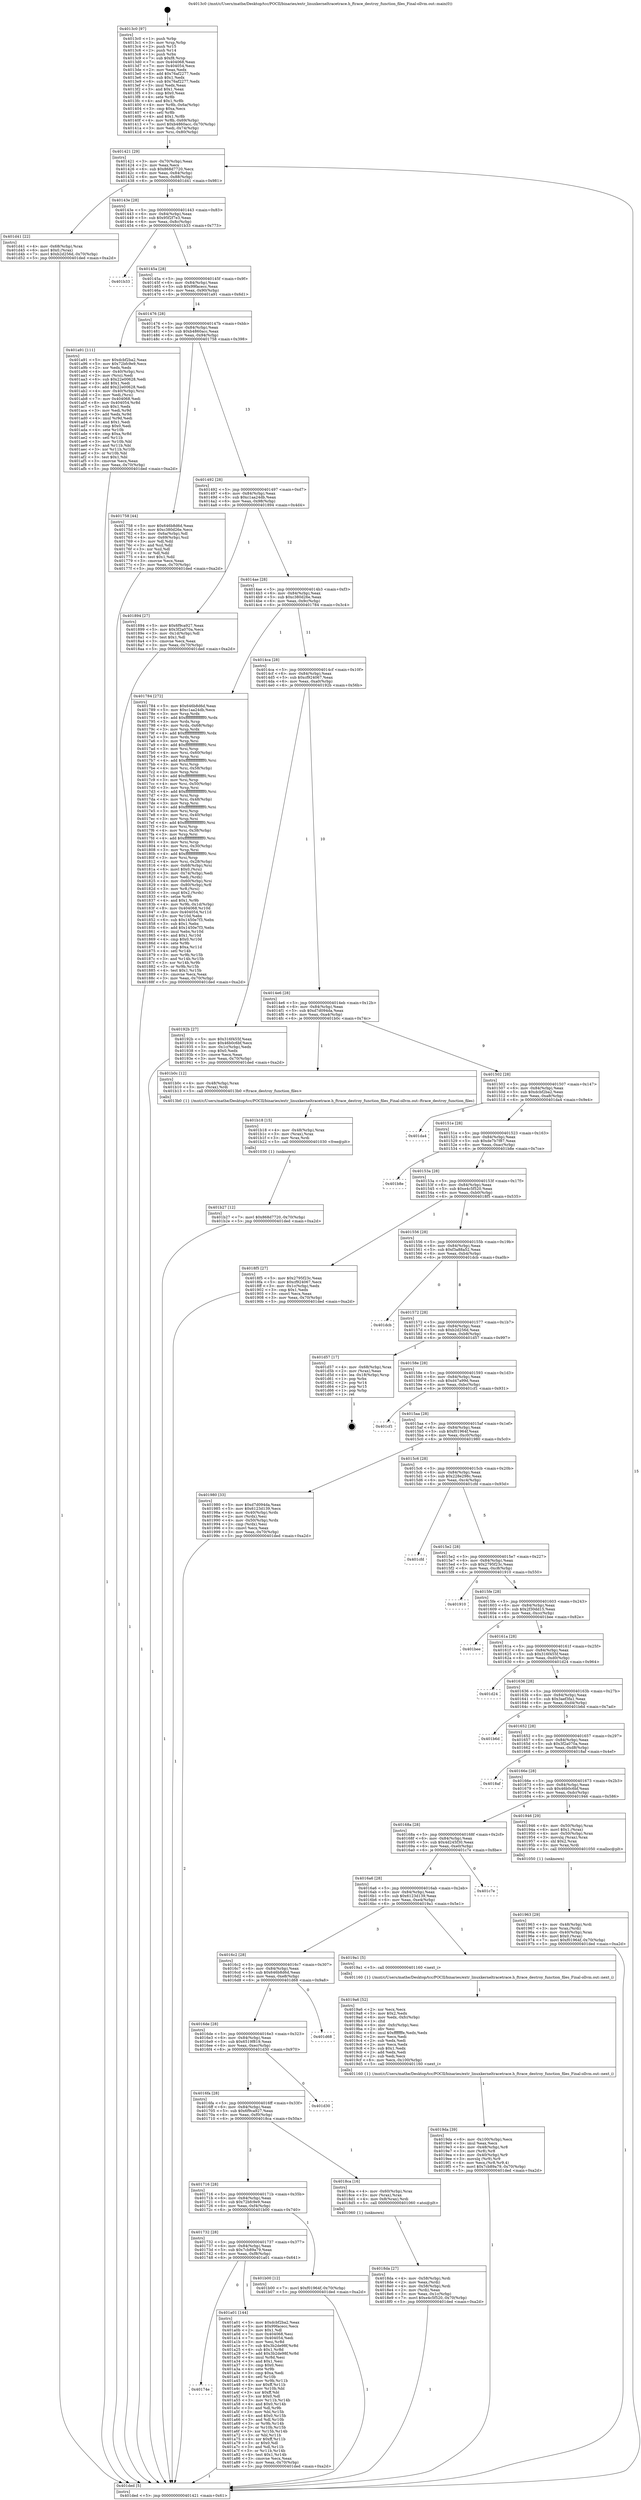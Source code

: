 digraph "0x4013c0" {
  label = "0x4013c0 (/mnt/c/Users/mathe/Desktop/tcc/POCII/binaries/extr_linuxkerneltracetrace.h_ftrace_destroy_function_files_Final-ollvm.out::main(0))"
  labelloc = "t"
  node[shape=record]

  Entry [label="",width=0.3,height=0.3,shape=circle,fillcolor=black,style=filled]
  "0x401421" [label="{
     0x401421 [29]\l
     | [instrs]\l
     &nbsp;&nbsp;0x401421 \<+3\>: mov -0x70(%rbp),%eax\l
     &nbsp;&nbsp;0x401424 \<+2\>: mov %eax,%ecx\l
     &nbsp;&nbsp;0x401426 \<+6\>: sub $0x868d7720,%ecx\l
     &nbsp;&nbsp;0x40142c \<+6\>: mov %eax,-0x84(%rbp)\l
     &nbsp;&nbsp;0x401432 \<+6\>: mov %ecx,-0x88(%rbp)\l
     &nbsp;&nbsp;0x401438 \<+6\>: je 0000000000401d41 \<main+0x981\>\l
  }"]
  "0x401d41" [label="{
     0x401d41 [22]\l
     | [instrs]\l
     &nbsp;&nbsp;0x401d41 \<+4\>: mov -0x68(%rbp),%rax\l
     &nbsp;&nbsp;0x401d45 \<+6\>: movl $0x0,(%rax)\l
     &nbsp;&nbsp;0x401d4b \<+7\>: movl $0xb2d256d,-0x70(%rbp)\l
     &nbsp;&nbsp;0x401d52 \<+5\>: jmp 0000000000401ded \<main+0xa2d\>\l
  }"]
  "0x40143e" [label="{
     0x40143e [28]\l
     | [instrs]\l
     &nbsp;&nbsp;0x40143e \<+5\>: jmp 0000000000401443 \<main+0x83\>\l
     &nbsp;&nbsp;0x401443 \<+6\>: mov -0x84(%rbp),%eax\l
     &nbsp;&nbsp;0x401449 \<+5\>: sub $0x95f2f7e3,%eax\l
     &nbsp;&nbsp;0x40144e \<+6\>: mov %eax,-0x8c(%rbp)\l
     &nbsp;&nbsp;0x401454 \<+6\>: je 0000000000401b33 \<main+0x773\>\l
  }"]
  Exit [label="",width=0.3,height=0.3,shape=circle,fillcolor=black,style=filled,peripheries=2]
  "0x401b33" [label="{
     0x401b33\l
  }", style=dashed]
  "0x40145a" [label="{
     0x40145a [28]\l
     | [instrs]\l
     &nbsp;&nbsp;0x40145a \<+5\>: jmp 000000000040145f \<main+0x9f\>\l
     &nbsp;&nbsp;0x40145f \<+6\>: mov -0x84(%rbp),%eax\l
     &nbsp;&nbsp;0x401465 \<+5\>: sub $0x99facecc,%eax\l
     &nbsp;&nbsp;0x40146a \<+6\>: mov %eax,-0x90(%rbp)\l
     &nbsp;&nbsp;0x401470 \<+6\>: je 0000000000401a91 \<main+0x6d1\>\l
  }"]
  "0x401b27" [label="{
     0x401b27 [12]\l
     | [instrs]\l
     &nbsp;&nbsp;0x401b27 \<+7\>: movl $0x868d7720,-0x70(%rbp)\l
     &nbsp;&nbsp;0x401b2e \<+5\>: jmp 0000000000401ded \<main+0xa2d\>\l
  }"]
  "0x401a91" [label="{
     0x401a91 [111]\l
     | [instrs]\l
     &nbsp;&nbsp;0x401a91 \<+5\>: mov $0xdcbf2ba2,%eax\l
     &nbsp;&nbsp;0x401a96 \<+5\>: mov $0x72bfc9e9,%ecx\l
     &nbsp;&nbsp;0x401a9b \<+2\>: xor %edx,%edx\l
     &nbsp;&nbsp;0x401a9d \<+4\>: mov -0x40(%rbp),%rsi\l
     &nbsp;&nbsp;0x401aa1 \<+2\>: mov (%rsi),%edi\l
     &nbsp;&nbsp;0x401aa3 \<+6\>: sub $0x22e00628,%edi\l
     &nbsp;&nbsp;0x401aa9 \<+3\>: add $0x1,%edi\l
     &nbsp;&nbsp;0x401aac \<+6\>: add $0x22e00628,%edi\l
     &nbsp;&nbsp;0x401ab2 \<+4\>: mov -0x40(%rbp),%rsi\l
     &nbsp;&nbsp;0x401ab6 \<+2\>: mov %edi,(%rsi)\l
     &nbsp;&nbsp;0x401ab8 \<+7\>: mov 0x404068,%edi\l
     &nbsp;&nbsp;0x401abf \<+8\>: mov 0x404054,%r8d\l
     &nbsp;&nbsp;0x401ac7 \<+3\>: sub $0x1,%edx\l
     &nbsp;&nbsp;0x401aca \<+3\>: mov %edi,%r9d\l
     &nbsp;&nbsp;0x401acd \<+3\>: add %edx,%r9d\l
     &nbsp;&nbsp;0x401ad0 \<+4\>: imul %r9d,%edi\l
     &nbsp;&nbsp;0x401ad4 \<+3\>: and $0x1,%edi\l
     &nbsp;&nbsp;0x401ad7 \<+3\>: cmp $0x0,%edi\l
     &nbsp;&nbsp;0x401ada \<+4\>: sete %r10b\l
     &nbsp;&nbsp;0x401ade \<+4\>: cmp $0xa,%r8d\l
     &nbsp;&nbsp;0x401ae2 \<+4\>: setl %r11b\l
     &nbsp;&nbsp;0x401ae6 \<+3\>: mov %r10b,%bl\l
     &nbsp;&nbsp;0x401ae9 \<+3\>: and %r11b,%bl\l
     &nbsp;&nbsp;0x401aec \<+3\>: xor %r11b,%r10b\l
     &nbsp;&nbsp;0x401aef \<+3\>: or %r10b,%bl\l
     &nbsp;&nbsp;0x401af2 \<+3\>: test $0x1,%bl\l
     &nbsp;&nbsp;0x401af5 \<+3\>: cmovne %ecx,%eax\l
     &nbsp;&nbsp;0x401af8 \<+3\>: mov %eax,-0x70(%rbp)\l
     &nbsp;&nbsp;0x401afb \<+5\>: jmp 0000000000401ded \<main+0xa2d\>\l
  }"]
  "0x401476" [label="{
     0x401476 [28]\l
     | [instrs]\l
     &nbsp;&nbsp;0x401476 \<+5\>: jmp 000000000040147b \<main+0xbb\>\l
     &nbsp;&nbsp;0x40147b \<+6\>: mov -0x84(%rbp),%eax\l
     &nbsp;&nbsp;0x401481 \<+5\>: sub $0xb4860acc,%eax\l
     &nbsp;&nbsp;0x401486 \<+6\>: mov %eax,-0x94(%rbp)\l
     &nbsp;&nbsp;0x40148c \<+6\>: je 0000000000401758 \<main+0x398\>\l
  }"]
  "0x401b18" [label="{
     0x401b18 [15]\l
     | [instrs]\l
     &nbsp;&nbsp;0x401b18 \<+4\>: mov -0x48(%rbp),%rax\l
     &nbsp;&nbsp;0x401b1c \<+3\>: mov (%rax),%rax\l
     &nbsp;&nbsp;0x401b1f \<+3\>: mov %rax,%rdi\l
     &nbsp;&nbsp;0x401b22 \<+5\>: call 0000000000401030 \<free@plt\>\l
     | [calls]\l
     &nbsp;&nbsp;0x401030 \{1\} (unknown)\l
  }"]
  "0x401758" [label="{
     0x401758 [44]\l
     | [instrs]\l
     &nbsp;&nbsp;0x401758 \<+5\>: mov $0x646b8d6d,%eax\l
     &nbsp;&nbsp;0x40175d \<+5\>: mov $0xc380d26e,%ecx\l
     &nbsp;&nbsp;0x401762 \<+3\>: mov -0x6a(%rbp),%dl\l
     &nbsp;&nbsp;0x401765 \<+4\>: mov -0x69(%rbp),%sil\l
     &nbsp;&nbsp;0x401769 \<+3\>: mov %dl,%dil\l
     &nbsp;&nbsp;0x40176c \<+3\>: and %sil,%dil\l
     &nbsp;&nbsp;0x40176f \<+3\>: xor %sil,%dl\l
     &nbsp;&nbsp;0x401772 \<+3\>: or %dl,%dil\l
     &nbsp;&nbsp;0x401775 \<+4\>: test $0x1,%dil\l
     &nbsp;&nbsp;0x401779 \<+3\>: cmovne %ecx,%eax\l
     &nbsp;&nbsp;0x40177c \<+3\>: mov %eax,-0x70(%rbp)\l
     &nbsp;&nbsp;0x40177f \<+5\>: jmp 0000000000401ded \<main+0xa2d\>\l
  }"]
  "0x401492" [label="{
     0x401492 [28]\l
     | [instrs]\l
     &nbsp;&nbsp;0x401492 \<+5\>: jmp 0000000000401497 \<main+0xd7\>\l
     &nbsp;&nbsp;0x401497 \<+6\>: mov -0x84(%rbp),%eax\l
     &nbsp;&nbsp;0x40149d \<+5\>: sub $0xc1aa24db,%eax\l
     &nbsp;&nbsp;0x4014a2 \<+6\>: mov %eax,-0x98(%rbp)\l
     &nbsp;&nbsp;0x4014a8 \<+6\>: je 0000000000401894 \<main+0x4d4\>\l
  }"]
  "0x401ded" [label="{
     0x401ded [5]\l
     | [instrs]\l
     &nbsp;&nbsp;0x401ded \<+5\>: jmp 0000000000401421 \<main+0x61\>\l
  }"]
  "0x4013c0" [label="{
     0x4013c0 [97]\l
     | [instrs]\l
     &nbsp;&nbsp;0x4013c0 \<+1\>: push %rbp\l
     &nbsp;&nbsp;0x4013c1 \<+3\>: mov %rsp,%rbp\l
     &nbsp;&nbsp;0x4013c4 \<+2\>: push %r15\l
     &nbsp;&nbsp;0x4013c6 \<+2\>: push %r14\l
     &nbsp;&nbsp;0x4013c8 \<+1\>: push %rbx\l
     &nbsp;&nbsp;0x4013c9 \<+7\>: sub $0xf8,%rsp\l
     &nbsp;&nbsp;0x4013d0 \<+7\>: mov 0x404068,%eax\l
     &nbsp;&nbsp;0x4013d7 \<+7\>: mov 0x404054,%ecx\l
     &nbsp;&nbsp;0x4013de \<+2\>: mov %eax,%edx\l
     &nbsp;&nbsp;0x4013e0 \<+6\>: add $0x76af2277,%edx\l
     &nbsp;&nbsp;0x4013e6 \<+3\>: sub $0x1,%edx\l
     &nbsp;&nbsp;0x4013e9 \<+6\>: sub $0x76af2277,%edx\l
     &nbsp;&nbsp;0x4013ef \<+3\>: imul %edx,%eax\l
     &nbsp;&nbsp;0x4013f2 \<+3\>: and $0x1,%eax\l
     &nbsp;&nbsp;0x4013f5 \<+3\>: cmp $0x0,%eax\l
     &nbsp;&nbsp;0x4013f8 \<+4\>: sete %r8b\l
     &nbsp;&nbsp;0x4013fc \<+4\>: and $0x1,%r8b\l
     &nbsp;&nbsp;0x401400 \<+4\>: mov %r8b,-0x6a(%rbp)\l
     &nbsp;&nbsp;0x401404 \<+3\>: cmp $0xa,%ecx\l
     &nbsp;&nbsp;0x401407 \<+4\>: setl %r8b\l
     &nbsp;&nbsp;0x40140b \<+4\>: and $0x1,%r8b\l
     &nbsp;&nbsp;0x40140f \<+4\>: mov %r8b,-0x69(%rbp)\l
     &nbsp;&nbsp;0x401413 \<+7\>: movl $0xb4860acc,-0x70(%rbp)\l
     &nbsp;&nbsp;0x40141a \<+3\>: mov %edi,-0x74(%rbp)\l
     &nbsp;&nbsp;0x40141d \<+4\>: mov %rsi,-0x80(%rbp)\l
  }"]
  "0x40174e" [label="{
     0x40174e\l
  }", style=dashed]
  "0x401894" [label="{
     0x401894 [27]\l
     | [instrs]\l
     &nbsp;&nbsp;0x401894 \<+5\>: mov $0x6f9ca927,%eax\l
     &nbsp;&nbsp;0x401899 \<+5\>: mov $0x3f2a070a,%ecx\l
     &nbsp;&nbsp;0x40189e \<+3\>: mov -0x1d(%rbp),%dl\l
     &nbsp;&nbsp;0x4018a1 \<+3\>: test $0x1,%dl\l
     &nbsp;&nbsp;0x4018a4 \<+3\>: cmovne %ecx,%eax\l
     &nbsp;&nbsp;0x4018a7 \<+3\>: mov %eax,-0x70(%rbp)\l
     &nbsp;&nbsp;0x4018aa \<+5\>: jmp 0000000000401ded \<main+0xa2d\>\l
  }"]
  "0x4014ae" [label="{
     0x4014ae [28]\l
     | [instrs]\l
     &nbsp;&nbsp;0x4014ae \<+5\>: jmp 00000000004014b3 \<main+0xf3\>\l
     &nbsp;&nbsp;0x4014b3 \<+6\>: mov -0x84(%rbp),%eax\l
     &nbsp;&nbsp;0x4014b9 \<+5\>: sub $0xc380d26e,%eax\l
     &nbsp;&nbsp;0x4014be \<+6\>: mov %eax,-0x9c(%rbp)\l
     &nbsp;&nbsp;0x4014c4 \<+6\>: je 0000000000401784 \<main+0x3c4\>\l
  }"]
  "0x401a01" [label="{
     0x401a01 [144]\l
     | [instrs]\l
     &nbsp;&nbsp;0x401a01 \<+5\>: mov $0xdcbf2ba2,%eax\l
     &nbsp;&nbsp;0x401a06 \<+5\>: mov $0x99facecc,%ecx\l
     &nbsp;&nbsp;0x401a0b \<+2\>: mov $0x1,%dl\l
     &nbsp;&nbsp;0x401a0d \<+7\>: mov 0x404068,%esi\l
     &nbsp;&nbsp;0x401a14 \<+7\>: mov 0x404054,%edi\l
     &nbsp;&nbsp;0x401a1b \<+3\>: mov %esi,%r8d\l
     &nbsp;&nbsp;0x401a1e \<+7\>: sub $0x3b2de98f,%r8d\l
     &nbsp;&nbsp;0x401a25 \<+4\>: sub $0x1,%r8d\l
     &nbsp;&nbsp;0x401a29 \<+7\>: add $0x3b2de98f,%r8d\l
     &nbsp;&nbsp;0x401a30 \<+4\>: imul %r8d,%esi\l
     &nbsp;&nbsp;0x401a34 \<+3\>: and $0x1,%esi\l
     &nbsp;&nbsp;0x401a37 \<+3\>: cmp $0x0,%esi\l
     &nbsp;&nbsp;0x401a3a \<+4\>: sete %r9b\l
     &nbsp;&nbsp;0x401a3e \<+3\>: cmp $0xa,%edi\l
     &nbsp;&nbsp;0x401a41 \<+4\>: setl %r10b\l
     &nbsp;&nbsp;0x401a45 \<+3\>: mov %r9b,%r11b\l
     &nbsp;&nbsp;0x401a48 \<+4\>: xor $0xff,%r11b\l
     &nbsp;&nbsp;0x401a4c \<+3\>: mov %r10b,%bl\l
     &nbsp;&nbsp;0x401a4f \<+3\>: xor $0xff,%bl\l
     &nbsp;&nbsp;0x401a52 \<+3\>: xor $0x0,%dl\l
     &nbsp;&nbsp;0x401a55 \<+3\>: mov %r11b,%r14b\l
     &nbsp;&nbsp;0x401a58 \<+4\>: and $0x0,%r14b\l
     &nbsp;&nbsp;0x401a5c \<+3\>: and %dl,%r9b\l
     &nbsp;&nbsp;0x401a5f \<+3\>: mov %bl,%r15b\l
     &nbsp;&nbsp;0x401a62 \<+4\>: and $0x0,%r15b\l
     &nbsp;&nbsp;0x401a66 \<+3\>: and %dl,%r10b\l
     &nbsp;&nbsp;0x401a69 \<+3\>: or %r9b,%r14b\l
     &nbsp;&nbsp;0x401a6c \<+3\>: or %r10b,%r15b\l
     &nbsp;&nbsp;0x401a6f \<+3\>: xor %r15b,%r14b\l
     &nbsp;&nbsp;0x401a72 \<+3\>: or %bl,%r11b\l
     &nbsp;&nbsp;0x401a75 \<+4\>: xor $0xff,%r11b\l
     &nbsp;&nbsp;0x401a79 \<+3\>: or $0x0,%dl\l
     &nbsp;&nbsp;0x401a7c \<+3\>: and %dl,%r11b\l
     &nbsp;&nbsp;0x401a7f \<+3\>: or %r11b,%r14b\l
     &nbsp;&nbsp;0x401a82 \<+4\>: test $0x1,%r14b\l
     &nbsp;&nbsp;0x401a86 \<+3\>: cmovne %ecx,%eax\l
     &nbsp;&nbsp;0x401a89 \<+3\>: mov %eax,-0x70(%rbp)\l
     &nbsp;&nbsp;0x401a8c \<+5\>: jmp 0000000000401ded \<main+0xa2d\>\l
  }"]
  "0x401784" [label="{
     0x401784 [272]\l
     | [instrs]\l
     &nbsp;&nbsp;0x401784 \<+5\>: mov $0x646b8d6d,%eax\l
     &nbsp;&nbsp;0x401789 \<+5\>: mov $0xc1aa24db,%ecx\l
     &nbsp;&nbsp;0x40178e \<+3\>: mov %rsp,%rdx\l
     &nbsp;&nbsp;0x401791 \<+4\>: add $0xfffffffffffffff0,%rdx\l
     &nbsp;&nbsp;0x401795 \<+3\>: mov %rdx,%rsp\l
     &nbsp;&nbsp;0x401798 \<+4\>: mov %rdx,-0x68(%rbp)\l
     &nbsp;&nbsp;0x40179c \<+3\>: mov %rsp,%rdx\l
     &nbsp;&nbsp;0x40179f \<+4\>: add $0xfffffffffffffff0,%rdx\l
     &nbsp;&nbsp;0x4017a3 \<+3\>: mov %rdx,%rsp\l
     &nbsp;&nbsp;0x4017a6 \<+3\>: mov %rsp,%rsi\l
     &nbsp;&nbsp;0x4017a9 \<+4\>: add $0xfffffffffffffff0,%rsi\l
     &nbsp;&nbsp;0x4017ad \<+3\>: mov %rsi,%rsp\l
     &nbsp;&nbsp;0x4017b0 \<+4\>: mov %rsi,-0x60(%rbp)\l
     &nbsp;&nbsp;0x4017b4 \<+3\>: mov %rsp,%rsi\l
     &nbsp;&nbsp;0x4017b7 \<+4\>: add $0xfffffffffffffff0,%rsi\l
     &nbsp;&nbsp;0x4017bb \<+3\>: mov %rsi,%rsp\l
     &nbsp;&nbsp;0x4017be \<+4\>: mov %rsi,-0x58(%rbp)\l
     &nbsp;&nbsp;0x4017c2 \<+3\>: mov %rsp,%rsi\l
     &nbsp;&nbsp;0x4017c5 \<+4\>: add $0xfffffffffffffff0,%rsi\l
     &nbsp;&nbsp;0x4017c9 \<+3\>: mov %rsi,%rsp\l
     &nbsp;&nbsp;0x4017cc \<+4\>: mov %rsi,-0x50(%rbp)\l
     &nbsp;&nbsp;0x4017d0 \<+3\>: mov %rsp,%rsi\l
     &nbsp;&nbsp;0x4017d3 \<+4\>: add $0xfffffffffffffff0,%rsi\l
     &nbsp;&nbsp;0x4017d7 \<+3\>: mov %rsi,%rsp\l
     &nbsp;&nbsp;0x4017da \<+4\>: mov %rsi,-0x48(%rbp)\l
     &nbsp;&nbsp;0x4017de \<+3\>: mov %rsp,%rsi\l
     &nbsp;&nbsp;0x4017e1 \<+4\>: add $0xfffffffffffffff0,%rsi\l
     &nbsp;&nbsp;0x4017e5 \<+3\>: mov %rsi,%rsp\l
     &nbsp;&nbsp;0x4017e8 \<+4\>: mov %rsi,-0x40(%rbp)\l
     &nbsp;&nbsp;0x4017ec \<+3\>: mov %rsp,%rsi\l
     &nbsp;&nbsp;0x4017ef \<+4\>: add $0xfffffffffffffff0,%rsi\l
     &nbsp;&nbsp;0x4017f3 \<+3\>: mov %rsi,%rsp\l
     &nbsp;&nbsp;0x4017f6 \<+4\>: mov %rsi,-0x38(%rbp)\l
     &nbsp;&nbsp;0x4017fa \<+3\>: mov %rsp,%rsi\l
     &nbsp;&nbsp;0x4017fd \<+4\>: add $0xfffffffffffffff0,%rsi\l
     &nbsp;&nbsp;0x401801 \<+3\>: mov %rsi,%rsp\l
     &nbsp;&nbsp;0x401804 \<+4\>: mov %rsi,-0x30(%rbp)\l
     &nbsp;&nbsp;0x401808 \<+3\>: mov %rsp,%rsi\l
     &nbsp;&nbsp;0x40180b \<+4\>: add $0xfffffffffffffff0,%rsi\l
     &nbsp;&nbsp;0x40180f \<+3\>: mov %rsi,%rsp\l
     &nbsp;&nbsp;0x401812 \<+4\>: mov %rsi,-0x28(%rbp)\l
     &nbsp;&nbsp;0x401816 \<+4\>: mov -0x68(%rbp),%rsi\l
     &nbsp;&nbsp;0x40181a \<+6\>: movl $0x0,(%rsi)\l
     &nbsp;&nbsp;0x401820 \<+3\>: mov -0x74(%rbp),%edi\l
     &nbsp;&nbsp;0x401823 \<+2\>: mov %edi,(%rdx)\l
     &nbsp;&nbsp;0x401825 \<+4\>: mov -0x60(%rbp),%rsi\l
     &nbsp;&nbsp;0x401829 \<+4\>: mov -0x80(%rbp),%r8\l
     &nbsp;&nbsp;0x40182d \<+3\>: mov %r8,(%rsi)\l
     &nbsp;&nbsp;0x401830 \<+3\>: cmpl $0x2,(%rdx)\l
     &nbsp;&nbsp;0x401833 \<+4\>: setne %r9b\l
     &nbsp;&nbsp;0x401837 \<+4\>: and $0x1,%r9b\l
     &nbsp;&nbsp;0x40183b \<+4\>: mov %r9b,-0x1d(%rbp)\l
     &nbsp;&nbsp;0x40183f \<+8\>: mov 0x404068,%r10d\l
     &nbsp;&nbsp;0x401847 \<+8\>: mov 0x404054,%r11d\l
     &nbsp;&nbsp;0x40184f \<+3\>: mov %r10d,%ebx\l
     &nbsp;&nbsp;0x401852 \<+6\>: sub $0x1450e7f3,%ebx\l
     &nbsp;&nbsp;0x401858 \<+3\>: sub $0x1,%ebx\l
     &nbsp;&nbsp;0x40185b \<+6\>: add $0x1450e7f3,%ebx\l
     &nbsp;&nbsp;0x401861 \<+4\>: imul %ebx,%r10d\l
     &nbsp;&nbsp;0x401865 \<+4\>: and $0x1,%r10d\l
     &nbsp;&nbsp;0x401869 \<+4\>: cmp $0x0,%r10d\l
     &nbsp;&nbsp;0x40186d \<+4\>: sete %r9b\l
     &nbsp;&nbsp;0x401871 \<+4\>: cmp $0xa,%r11d\l
     &nbsp;&nbsp;0x401875 \<+4\>: setl %r14b\l
     &nbsp;&nbsp;0x401879 \<+3\>: mov %r9b,%r15b\l
     &nbsp;&nbsp;0x40187c \<+3\>: and %r14b,%r15b\l
     &nbsp;&nbsp;0x40187f \<+3\>: xor %r14b,%r9b\l
     &nbsp;&nbsp;0x401882 \<+3\>: or %r9b,%r15b\l
     &nbsp;&nbsp;0x401885 \<+4\>: test $0x1,%r15b\l
     &nbsp;&nbsp;0x401889 \<+3\>: cmovne %ecx,%eax\l
     &nbsp;&nbsp;0x40188c \<+3\>: mov %eax,-0x70(%rbp)\l
     &nbsp;&nbsp;0x40188f \<+5\>: jmp 0000000000401ded \<main+0xa2d\>\l
  }"]
  "0x4014ca" [label="{
     0x4014ca [28]\l
     | [instrs]\l
     &nbsp;&nbsp;0x4014ca \<+5\>: jmp 00000000004014cf \<main+0x10f\>\l
     &nbsp;&nbsp;0x4014cf \<+6\>: mov -0x84(%rbp),%eax\l
     &nbsp;&nbsp;0x4014d5 \<+5\>: sub $0xcf924067,%eax\l
     &nbsp;&nbsp;0x4014da \<+6\>: mov %eax,-0xa0(%rbp)\l
     &nbsp;&nbsp;0x4014e0 \<+6\>: je 000000000040192b \<main+0x56b\>\l
  }"]
  "0x401732" [label="{
     0x401732 [28]\l
     | [instrs]\l
     &nbsp;&nbsp;0x401732 \<+5\>: jmp 0000000000401737 \<main+0x377\>\l
     &nbsp;&nbsp;0x401737 \<+6\>: mov -0x84(%rbp),%eax\l
     &nbsp;&nbsp;0x40173d \<+5\>: sub $0x7cb89a79,%eax\l
     &nbsp;&nbsp;0x401742 \<+6\>: mov %eax,-0xf8(%rbp)\l
     &nbsp;&nbsp;0x401748 \<+6\>: je 0000000000401a01 \<main+0x641\>\l
  }"]
  "0x401b00" [label="{
     0x401b00 [12]\l
     | [instrs]\l
     &nbsp;&nbsp;0x401b00 \<+7\>: movl $0xf01964f,-0x70(%rbp)\l
     &nbsp;&nbsp;0x401b07 \<+5\>: jmp 0000000000401ded \<main+0xa2d\>\l
  }"]
  "0x40192b" [label="{
     0x40192b [27]\l
     | [instrs]\l
     &nbsp;&nbsp;0x40192b \<+5\>: mov $0x316f455f,%eax\l
     &nbsp;&nbsp;0x401930 \<+5\>: mov $0x46b0c6bf,%ecx\l
     &nbsp;&nbsp;0x401935 \<+3\>: mov -0x1c(%rbp),%edx\l
     &nbsp;&nbsp;0x401938 \<+3\>: cmp $0x0,%edx\l
     &nbsp;&nbsp;0x40193b \<+3\>: cmove %ecx,%eax\l
     &nbsp;&nbsp;0x40193e \<+3\>: mov %eax,-0x70(%rbp)\l
     &nbsp;&nbsp;0x401941 \<+5\>: jmp 0000000000401ded \<main+0xa2d\>\l
  }"]
  "0x4014e6" [label="{
     0x4014e6 [28]\l
     | [instrs]\l
     &nbsp;&nbsp;0x4014e6 \<+5\>: jmp 00000000004014eb \<main+0x12b\>\l
     &nbsp;&nbsp;0x4014eb \<+6\>: mov -0x84(%rbp),%eax\l
     &nbsp;&nbsp;0x4014f1 \<+5\>: sub $0xd7d094da,%eax\l
     &nbsp;&nbsp;0x4014f6 \<+6\>: mov %eax,-0xa4(%rbp)\l
     &nbsp;&nbsp;0x4014fc \<+6\>: je 0000000000401b0c \<main+0x74c\>\l
  }"]
  "0x4019da" [label="{
     0x4019da [39]\l
     | [instrs]\l
     &nbsp;&nbsp;0x4019da \<+6\>: mov -0x100(%rbp),%ecx\l
     &nbsp;&nbsp;0x4019e0 \<+3\>: imul %eax,%ecx\l
     &nbsp;&nbsp;0x4019e3 \<+4\>: mov -0x48(%rbp),%r8\l
     &nbsp;&nbsp;0x4019e7 \<+3\>: mov (%r8),%r8\l
     &nbsp;&nbsp;0x4019ea \<+4\>: mov -0x40(%rbp),%r9\l
     &nbsp;&nbsp;0x4019ee \<+3\>: movslq (%r9),%r9\l
     &nbsp;&nbsp;0x4019f1 \<+4\>: mov %ecx,(%r8,%r9,4)\l
     &nbsp;&nbsp;0x4019f5 \<+7\>: movl $0x7cb89a79,-0x70(%rbp)\l
     &nbsp;&nbsp;0x4019fc \<+5\>: jmp 0000000000401ded \<main+0xa2d\>\l
  }"]
  "0x401b0c" [label="{
     0x401b0c [12]\l
     | [instrs]\l
     &nbsp;&nbsp;0x401b0c \<+4\>: mov -0x48(%rbp),%rax\l
     &nbsp;&nbsp;0x401b10 \<+3\>: mov (%rax),%rdi\l
     &nbsp;&nbsp;0x401b13 \<+5\>: call 00000000004013b0 \<ftrace_destroy_function_files\>\l
     | [calls]\l
     &nbsp;&nbsp;0x4013b0 \{1\} (/mnt/c/Users/mathe/Desktop/tcc/POCII/binaries/extr_linuxkerneltracetrace.h_ftrace_destroy_function_files_Final-ollvm.out::ftrace_destroy_function_files)\l
  }"]
  "0x401502" [label="{
     0x401502 [28]\l
     | [instrs]\l
     &nbsp;&nbsp;0x401502 \<+5\>: jmp 0000000000401507 \<main+0x147\>\l
     &nbsp;&nbsp;0x401507 \<+6\>: mov -0x84(%rbp),%eax\l
     &nbsp;&nbsp;0x40150d \<+5\>: sub $0xdcbf2ba2,%eax\l
     &nbsp;&nbsp;0x401512 \<+6\>: mov %eax,-0xa8(%rbp)\l
     &nbsp;&nbsp;0x401518 \<+6\>: je 0000000000401da4 \<main+0x9e4\>\l
  }"]
  "0x4019a6" [label="{
     0x4019a6 [52]\l
     | [instrs]\l
     &nbsp;&nbsp;0x4019a6 \<+2\>: xor %ecx,%ecx\l
     &nbsp;&nbsp;0x4019a8 \<+5\>: mov $0x2,%edx\l
     &nbsp;&nbsp;0x4019ad \<+6\>: mov %edx,-0xfc(%rbp)\l
     &nbsp;&nbsp;0x4019b3 \<+1\>: cltd\l
     &nbsp;&nbsp;0x4019b4 \<+6\>: mov -0xfc(%rbp),%esi\l
     &nbsp;&nbsp;0x4019ba \<+2\>: idiv %esi\l
     &nbsp;&nbsp;0x4019bc \<+6\>: imul $0xfffffffe,%edx,%edx\l
     &nbsp;&nbsp;0x4019c2 \<+2\>: mov %ecx,%edi\l
     &nbsp;&nbsp;0x4019c4 \<+2\>: sub %edx,%edi\l
     &nbsp;&nbsp;0x4019c6 \<+2\>: mov %ecx,%edx\l
     &nbsp;&nbsp;0x4019c8 \<+3\>: sub $0x1,%edx\l
     &nbsp;&nbsp;0x4019cb \<+2\>: add %edx,%edi\l
     &nbsp;&nbsp;0x4019cd \<+2\>: sub %edi,%ecx\l
     &nbsp;&nbsp;0x4019cf \<+6\>: mov %ecx,-0x100(%rbp)\l
     &nbsp;&nbsp;0x4019d5 \<+5\>: call 0000000000401160 \<next_i\>\l
     | [calls]\l
     &nbsp;&nbsp;0x401160 \{1\} (/mnt/c/Users/mathe/Desktop/tcc/POCII/binaries/extr_linuxkerneltracetrace.h_ftrace_destroy_function_files_Final-ollvm.out::next_i)\l
  }"]
  "0x401da4" [label="{
     0x401da4\l
  }", style=dashed]
  "0x40151e" [label="{
     0x40151e [28]\l
     | [instrs]\l
     &nbsp;&nbsp;0x40151e \<+5\>: jmp 0000000000401523 \<main+0x163\>\l
     &nbsp;&nbsp;0x401523 \<+6\>: mov -0x84(%rbp),%eax\l
     &nbsp;&nbsp;0x401529 \<+5\>: sub $0xde7b7f87,%eax\l
     &nbsp;&nbsp;0x40152e \<+6\>: mov %eax,-0xac(%rbp)\l
     &nbsp;&nbsp;0x401534 \<+6\>: je 0000000000401b8e \<main+0x7ce\>\l
  }"]
  "0x401963" [label="{
     0x401963 [29]\l
     | [instrs]\l
     &nbsp;&nbsp;0x401963 \<+4\>: mov -0x48(%rbp),%rdi\l
     &nbsp;&nbsp;0x401967 \<+3\>: mov %rax,(%rdi)\l
     &nbsp;&nbsp;0x40196a \<+4\>: mov -0x40(%rbp),%rax\l
     &nbsp;&nbsp;0x40196e \<+6\>: movl $0x0,(%rax)\l
     &nbsp;&nbsp;0x401974 \<+7\>: movl $0xf01964f,-0x70(%rbp)\l
     &nbsp;&nbsp;0x40197b \<+5\>: jmp 0000000000401ded \<main+0xa2d\>\l
  }"]
  "0x401b8e" [label="{
     0x401b8e\l
  }", style=dashed]
  "0x40153a" [label="{
     0x40153a [28]\l
     | [instrs]\l
     &nbsp;&nbsp;0x40153a \<+5\>: jmp 000000000040153f \<main+0x17f\>\l
     &nbsp;&nbsp;0x40153f \<+6\>: mov -0x84(%rbp),%eax\l
     &nbsp;&nbsp;0x401545 \<+5\>: sub $0xe4c5f520,%eax\l
     &nbsp;&nbsp;0x40154a \<+6\>: mov %eax,-0xb0(%rbp)\l
     &nbsp;&nbsp;0x401550 \<+6\>: je 00000000004018f5 \<main+0x535\>\l
  }"]
  "0x4018da" [label="{
     0x4018da [27]\l
     | [instrs]\l
     &nbsp;&nbsp;0x4018da \<+4\>: mov -0x58(%rbp),%rdi\l
     &nbsp;&nbsp;0x4018de \<+2\>: mov %eax,(%rdi)\l
     &nbsp;&nbsp;0x4018e0 \<+4\>: mov -0x58(%rbp),%rdi\l
     &nbsp;&nbsp;0x4018e4 \<+2\>: mov (%rdi),%eax\l
     &nbsp;&nbsp;0x4018e6 \<+3\>: mov %eax,-0x1c(%rbp)\l
     &nbsp;&nbsp;0x4018e9 \<+7\>: movl $0xe4c5f520,-0x70(%rbp)\l
     &nbsp;&nbsp;0x4018f0 \<+5\>: jmp 0000000000401ded \<main+0xa2d\>\l
  }"]
  "0x4018f5" [label="{
     0x4018f5 [27]\l
     | [instrs]\l
     &nbsp;&nbsp;0x4018f5 \<+5\>: mov $0x2795f23c,%eax\l
     &nbsp;&nbsp;0x4018fa \<+5\>: mov $0xcf924067,%ecx\l
     &nbsp;&nbsp;0x4018ff \<+3\>: mov -0x1c(%rbp),%edx\l
     &nbsp;&nbsp;0x401902 \<+3\>: cmp $0x1,%edx\l
     &nbsp;&nbsp;0x401905 \<+3\>: cmovl %ecx,%eax\l
     &nbsp;&nbsp;0x401908 \<+3\>: mov %eax,-0x70(%rbp)\l
     &nbsp;&nbsp;0x40190b \<+5\>: jmp 0000000000401ded \<main+0xa2d\>\l
  }"]
  "0x401556" [label="{
     0x401556 [28]\l
     | [instrs]\l
     &nbsp;&nbsp;0x401556 \<+5\>: jmp 000000000040155b \<main+0x19b\>\l
     &nbsp;&nbsp;0x40155b \<+6\>: mov -0x84(%rbp),%eax\l
     &nbsp;&nbsp;0x401561 \<+5\>: sub $0xf3a88a52,%eax\l
     &nbsp;&nbsp;0x401566 \<+6\>: mov %eax,-0xb4(%rbp)\l
     &nbsp;&nbsp;0x40156c \<+6\>: je 0000000000401dcb \<main+0xa0b\>\l
  }"]
  "0x401716" [label="{
     0x401716 [28]\l
     | [instrs]\l
     &nbsp;&nbsp;0x401716 \<+5\>: jmp 000000000040171b \<main+0x35b\>\l
     &nbsp;&nbsp;0x40171b \<+6\>: mov -0x84(%rbp),%eax\l
     &nbsp;&nbsp;0x401721 \<+5\>: sub $0x72bfc9e9,%eax\l
     &nbsp;&nbsp;0x401726 \<+6\>: mov %eax,-0xf4(%rbp)\l
     &nbsp;&nbsp;0x40172c \<+6\>: je 0000000000401b00 \<main+0x740\>\l
  }"]
  "0x401dcb" [label="{
     0x401dcb\l
  }", style=dashed]
  "0x401572" [label="{
     0x401572 [28]\l
     | [instrs]\l
     &nbsp;&nbsp;0x401572 \<+5\>: jmp 0000000000401577 \<main+0x1b7\>\l
     &nbsp;&nbsp;0x401577 \<+6\>: mov -0x84(%rbp),%eax\l
     &nbsp;&nbsp;0x40157d \<+5\>: sub $0xb2d256d,%eax\l
     &nbsp;&nbsp;0x401582 \<+6\>: mov %eax,-0xb8(%rbp)\l
     &nbsp;&nbsp;0x401588 \<+6\>: je 0000000000401d57 \<main+0x997\>\l
  }"]
  "0x4018ca" [label="{
     0x4018ca [16]\l
     | [instrs]\l
     &nbsp;&nbsp;0x4018ca \<+4\>: mov -0x60(%rbp),%rax\l
     &nbsp;&nbsp;0x4018ce \<+3\>: mov (%rax),%rax\l
     &nbsp;&nbsp;0x4018d1 \<+4\>: mov 0x8(%rax),%rdi\l
     &nbsp;&nbsp;0x4018d5 \<+5\>: call 0000000000401060 \<atoi@plt\>\l
     | [calls]\l
     &nbsp;&nbsp;0x401060 \{1\} (unknown)\l
  }"]
  "0x401d57" [label="{
     0x401d57 [17]\l
     | [instrs]\l
     &nbsp;&nbsp;0x401d57 \<+4\>: mov -0x68(%rbp),%rax\l
     &nbsp;&nbsp;0x401d5b \<+2\>: mov (%rax),%eax\l
     &nbsp;&nbsp;0x401d5d \<+4\>: lea -0x18(%rbp),%rsp\l
     &nbsp;&nbsp;0x401d61 \<+1\>: pop %rbx\l
     &nbsp;&nbsp;0x401d62 \<+2\>: pop %r14\l
     &nbsp;&nbsp;0x401d64 \<+2\>: pop %r15\l
     &nbsp;&nbsp;0x401d66 \<+1\>: pop %rbp\l
     &nbsp;&nbsp;0x401d67 \<+1\>: ret\l
  }"]
  "0x40158e" [label="{
     0x40158e [28]\l
     | [instrs]\l
     &nbsp;&nbsp;0x40158e \<+5\>: jmp 0000000000401593 \<main+0x1d3\>\l
     &nbsp;&nbsp;0x401593 \<+6\>: mov -0x84(%rbp),%eax\l
     &nbsp;&nbsp;0x401599 \<+5\>: sub $0xd47a99d,%eax\l
     &nbsp;&nbsp;0x40159e \<+6\>: mov %eax,-0xbc(%rbp)\l
     &nbsp;&nbsp;0x4015a4 \<+6\>: je 0000000000401cf1 \<main+0x931\>\l
  }"]
  "0x4016fa" [label="{
     0x4016fa [28]\l
     | [instrs]\l
     &nbsp;&nbsp;0x4016fa \<+5\>: jmp 00000000004016ff \<main+0x33f\>\l
     &nbsp;&nbsp;0x4016ff \<+6\>: mov -0x84(%rbp),%eax\l
     &nbsp;&nbsp;0x401705 \<+5\>: sub $0x6f9ca927,%eax\l
     &nbsp;&nbsp;0x40170a \<+6\>: mov %eax,-0xf0(%rbp)\l
     &nbsp;&nbsp;0x401710 \<+6\>: je 00000000004018ca \<main+0x50a\>\l
  }"]
  "0x401cf1" [label="{
     0x401cf1\l
  }", style=dashed]
  "0x4015aa" [label="{
     0x4015aa [28]\l
     | [instrs]\l
     &nbsp;&nbsp;0x4015aa \<+5\>: jmp 00000000004015af \<main+0x1ef\>\l
     &nbsp;&nbsp;0x4015af \<+6\>: mov -0x84(%rbp),%eax\l
     &nbsp;&nbsp;0x4015b5 \<+5\>: sub $0xf01964f,%eax\l
     &nbsp;&nbsp;0x4015ba \<+6\>: mov %eax,-0xc0(%rbp)\l
     &nbsp;&nbsp;0x4015c0 \<+6\>: je 0000000000401980 \<main+0x5c0\>\l
  }"]
  "0x401d30" [label="{
     0x401d30\l
  }", style=dashed]
  "0x401980" [label="{
     0x401980 [33]\l
     | [instrs]\l
     &nbsp;&nbsp;0x401980 \<+5\>: mov $0xd7d094da,%eax\l
     &nbsp;&nbsp;0x401985 \<+5\>: mov $0x6123d139,%ecx\l
     &nbsp;&nbsp;0x40198a \<+4\>: mov -0x40(%rbp),%rdx\l
     &nbsp;&nbsp;0x40198e \<+2\>: mov (%rdx),%esi\l
     &nbsp;&nbsp;0x401990 \<+4\>: mov -0x50(%rbp),%rdx\l
     &nbsp;&nbsp;0x401994 \<+2\>: cmp (%rdx),%esi\l
     &nbsp;&nbsp;0x401996 \<+3\>: cmovl %ecx,%eax\l
     &nbsp;&nbsp;0x401999 \<+3\>: mov %eax,-0x70(%rbp)\l
     &nbsp;&nbsp;0x40199c \<+5\>: jmp 0000000000401ded \<main+0xa2d\>\l
  }"]
  "0x4015c6" [label="{
     0x4015c6 [28]\l
     | [instrs]\l
     &nbsp;&nbsp;0x4015c6 \<+5\>: jmp 00000000004015cb \<main+0x20b\>\l
     &nbsp;&nbsp;0x4015cb \<+6\>: mov -0x84(%rbp),%eax\l
     &nbsp;&nbsp;0x4015d1 \<+5\>: sub $0x228e298c,%eax\l
     &nbsp;&nbsp;0x4015d6 \<+6\>: mov %eax,-0xc4(%rbp)\l
     &nbsp;&nbsp;0x4015dc \<+6\>: je 0000000000401cfd \<main+0x93d\>\l
  }"]
  "0x4016de" [label="{
     0x4016de [28]\l
     | [instrs]\l
     &nbsp;&nbsp;0x4016de \<+5\>: jmp 00000000004016e3 \<main+0x323\>\l
     &nbsp;&nbsp;0x4016e3 \<+6\>: mov -0x84(%rbp),%eax\l
     &nbsp;&nbsp;0x4016e9 \<+5\>: sub $0x6519f819,%eax\l
     &nbsp;&nbsp;0x4016ee \<+6\>: mov %eax,-0xec(%rbp)\l
     &nbsp;&nbsp;0x4016f4 \<+6\>: je 0000000000401d30 \<main+0x970\>\l
  }"]
  "0x401cfd" [label="{
     0x401cfd\l
  }", style=dashed]
  "0x4015e2" [label="{
     0x4015e2 [28]\l
     | [instrs]\l
     &nbsp;&nbsp;0x4015e2 \<+5\>: jmp 00000000004015e7 \<main+0x227\>\l
     &nbsp;&nbsp;0x4015e7 \<+6\>: mov -0x84(%rbp),%eax\l
     &nbsp;&nbsp;0x4015ed \<+5\>: sub $0x2795f23c,%eax\l
     &nbsp;&nbsp;0x4015f2 \<+6\>: mov %eax,-0xc8(%rbp)\l
     &nbsp;&nbsp;0x4015f8 \<+6\>: je 0000000000401910 \<main+0x550\>\l
  }"]
  "0x401d68" [label="{
     0x401d68\l
  }", style=dashed]
  "0x401910" [label="{
     0x401910\l
  }", style=dashed]
  "0x4015fe" [label="{
     0x4015fe [28]\l
     | [instrs]\l
     &nbsp;&nbsp;0x4015fe \<+5\>: jmp 0000000000401603 \<main+0x243\>\l
     &nbsp;&nbsp;0x401603 \<+6\>: mov -0x84(%rbp),%eax\l
     &nbsp;&nbsp;0x401609 \<+5\>: sub $0x2f30dd15,%eax\l
     &nbsp;&nbsp;0x40160e \<+6\>: mov %eax,-0xcc(%rbp)\l
     &nbsp;&nbsp;0x401614 \<+6\>: je 0000000000401bee \<main+0x82e\>\l
  }"]
  "0x4016c2" [label="{
     0x4016c2 [28]\l
     | [instrs]\l
     &nbsp;&nbsp;0x4016c2 \<+5\>: jmp 00000000004016c7 \<main+0x307\>\l
     &nbsp;&nbsp;0x4016c7 \<+6\>: mov -0x84(%rbp),%eax\l
     &nbsp;&nbsp;0x4016cd \<+5\>: sub $0x646b8d6d,%eax\l
     &nbsp;&nbsp;0x4016d2 \<+6\>: mov %eax,-0xe8(%rbp)\l
     &nbsp;&nbsp;0x4016d8 \<+6\>: je 0000000000401d68 \<main+0x9a8\>\l
  }"]
  "0x401bee" [label="{
     0x401bee\l
  }", style=dashed]
  "0x40161a" [label="{
     0x40161a [28]\l
     | [instrs]\l
     &nbsp;&nbsp;0x40161a \<+5\>: jmp 000000000040161f \<main+0x25f\>\l
     &nbsp;&nbsp;0x40161f \<+6\>: mov -0x84(%rbp),%eax\l
     &nbsp;&nbsp;0x401625 \<+5\>: sub $0x316f455f,%eax\l
     &nbsp;&nbsp;0x40162a \<+6\>: mov %eax,-0xd0(%rbp)\l
     &nbsp;&nbsp;0x401630 \<+6\>: je 0000000000401d24 \<main+0x964\>\l
  }"]
  "0x4019a1" [label="{
     0x4019a1 [5]\l
     | [instrs]\l
     &nbsp;&nbsp;0x4019a1 \<+5\>: call 0000000000401160 \<next_i\>\l
     | [calls]\l
     &nbsp;&nbsp;0x401160 \{1\} (/mnt/c/Users/mathe/Desktop/tcc/POCII/binaries/extr_linuxkerneltracetrace.h_ftrace_destroy_function_files_Final-ollvm.out::next_i)\l
  }"]
  "0x401d24" [label="{
     0x401d24\l
  }", style=dashed]
  "0x401636" [label="{
     0x401636 [28]\l
     | [instrs]\l
     &nbsp;&nbsp;0x401636 \<+5\>: jmp 000000000040163b \<main+0x27b\>\l
     &nbsp;&nbsp;0x40163b \<+6\>: mov -0x84(%rbp),%eax\l
     &nbsp;&nbsp;0x401641 \<+5\>: sub $0x3aef3fa1,%eax\l
     &nbsp;&nbsp;0x401646 \<+6\>: mov %eax,-0xd4(%rbp)\l
     &nbsp;&nbsp;0x40164c \<+6\>: je 0000000000401b6d \<main+0x7ad\>\l
  }"]
  "0x4016a6" [label="{
     0x4016a6 [28]\l
     | [instrs]\l
     &nbsp;&nbsp;0x4016a6 \<+5\>: jmp 00000000004016ab \<main+0x2eb\>\l
     &nbsp;&nbsp;0x4016ab \<+6\>: mov -0x84(%rbp),%eax\l
     &nbsp;&nbsp;0x4016b1 \<+5\>: sub $0x6123d139,%eax\l
     &nbsp;&nbsp;0x4016b6 \<+6\>: mov %eax,-0xe4(%rbp)\l
     &nbsp;&nbsp;0x4016bc \<+6\>: je 00000000004019a1 \<main+0x5e1\>\l
  }"]
  "0x401b6d" [label="{
     0x401b6d\l
  }", style=dashed]
  "0x401652" [label="{
     0x401652 [28]\l
     | [instrs]\l
     &nbsp;&nbsp;0x401652 \<+5\>: jmp 0000000000401657 \<main+0x297\>\l
     &nbsp;&nbsp;0x401657 \<+6\>: mov -0x84(%rbp),%eax\l
     &nbsp;&nbsp;0x40165d \<+5\>: sub $0x3f2a070a,%eax\l
     &nbsp;&nbsp;0x401662 \<+6\>: mov %eax,-0xd8(%rbp)\l
     &nbsp;&nbsp;0x401668 \<+6\>: je 00000000004018af \<main+0x4ef\>\l
  }"]
  "0x401c7e" [label="{
     0x401c7e\l
  }", style=dashed]
  "0x4018af" [label="{
     0x4018af\l
  }", style=dashed]
  "0x40166e" [label="{
     0x40166e [28]\l
     | [instrs]\l
     &nbsp;&nbsp;0x40166e \<+5\>: jmp 0000000000401673 \<main+0x2b3\>\l
     &nbsp;&nbsp;0x401673 \<+6\>: mov -0x84(%rbp),%eax\l
     &nbsp;&nbsp;0x401679 \<+5\>: sub $0x46b0c6bf,%eax\l
     &nbsp;&nbsp;0x40167e \<+6\>: mov %eax,-0xdc(%rbp)\l
     &nbsp;&nbsp;0x401684 \<+6\>: je 0000000000401946 \<main+0x586\>\l
  }"]
  "0x40168a" [label="{
     0x40168a [28]\l
     | [instrs]\l
     &nbsp;&nbsp;0x40168a \<+5\>: jmp 000000000040168f \<main+0x2cf\>\l
     &nbsp;&nbsp;0x40168f \<+6\>: mov -0x84(%rbp),%eax\l
     &nbsp;&nbsp;0x401695 \<+5\>: sub $0x4d245f30,%eax\l
     &nbsp;&nbsp;0x40169a \<+6\>: mov %eax,-0xe0(%rbp)\l
     &nbsp;&nbsp;0x4016a0 \<+6\>: je 0000000000401c7e \<main+0x8be\>\l
  }"]
  "0x401946" [label="{
     0x401946 [29]\l
     | [instrs]\l
     &nbsp;&nbsp;0x401946 \<+4\>: mov -0x50(%rbp),%rax\l
     &nbsp;&nbsp;0x40194a \<+6\>: movl $0x1,(%rax)\l
     &nbsp;&nbsp;0x401950 \<+4\>: mov -0x50(%rbp),%rax\l
     &nbsp;&nbsp;0x401954 \<+3\>: movslq (%rax),%rax\l
     &nbsp;&nbsp;0x401957 \<+4\>: shl $0x2,%rax\l
     &nbsp;&nbsp;0x40195b \<+3\>: mov %rax,%rdi\l
     &nbsp;&nbsp;0x40195e \<+5\>: call 0000000000401050 \<malloc@plt\>\l
     | [calls]\l
     &nbsp;&nbsp;0x401050 \{1\} (unknown)\l
  }"]
  Entry -> "0x4013c0" [label=" 1"]
  "0x401421" -> "0x401d41" [label=" 1"]
  "0x401421" -> "0x40143e" [label=" 15"]
  "0x401d57" -> Exit [label=" 1"]
  "0x40143e" -> "0x401b33" [label=" 0"]
  "0x40143e" -> "0x40145a" [label=" 15"]
  "0x401d41" -> "0x401ded" [label=" 1"]
  "0x40145a" -> "0x401a91" [label=" 1"]
  "0x40145a" -> "0x401476" [label=" 14"]
  "0x401b27" -> "0x401ded" [label=" 1"]
  "0x401476" -> "0x401758" [label=" 1"]
  "0x401476" -> "0x401492" [label=" 13"]
  "0x401758" -> "0x401ded" [label=" 1"]
  "0x4013c0" -> "0x401421" [label=" 1"]
  "0x401ded" -> "0x401421" [label=" 15"]
  "0x401b18" -> "0x401b27" [label=" 1"]
  "0x401492" -> "0x401894" [label=" 1"]
  "0x401492" -> "0x4014ae" [label=" 12"]
  "0x401b0c" -> "0x401b18" [label=" 1"]
  "0x4014ae" -> "0x401784" [label=" 1"]
  "0x4014ae" -> "0x4014ca" [label=" 11"]
  "0x401b00" -> "0x401ded" [label=" 1"]
  "0x401784" -> "0x401ded" [label=" 1"]
  "0x401894" -> "0x401ded" [label=" 1"]
  "0x401a01" -> "0x401ded" [label=" 1"]
  "0x4014ca" -> "0x40192b" [label=" 1"]
  "0x4014ca" -> "0x4014e6" [label=" 10"]
  "0x401732" -> "0x40174e" [label=" 0"]
  "0x4014e6" -> "0x401b0c" [label=" 1"]
  "0x4014e6" -> "0x401502" [label=" 9"]
  "0x401a91" -> "0x401ded" [label=" 1"]
  "0x401502" -> "0x401da4" [label=" 0"]
  "0x401502" -> "0x40151e" [label=" 9"]
  "0x401716" -> "0x401732" [label=" 1"]
  "0x40151e" -> "0x401b8e" [label=" 0"]
  "0x40151e" -> "0x40153a" [label=" 9"]
  "0x401716" -> "0x401b00" [label=" 1"]
  "0x40153a" -> "0x4018f5" [label=" 1"]
  "0x40153a" -> "0x401556" [label=" 8"]
  "0x401732" -> "0x401a01" [label=" 1"]
  "0x401556" -> "0x401dcb" [label=" 0"]
  "0x401556" -> "0x401572" [label=" 8"]
  "0x4019da" -> "0x401ded" [label=" 1"]
  "0x401572" -> "0x401d57" [label=" 1"]
  "0x401572" -> "0x40158e" [label=" 7"]
  "0x4019a6" -> "0x4019da" [label=" 1"]
  "0x40158e" -> "0x401cf1" [label=" 0"]
  "0x40158e" -> "0x4015aa" [label=" 7"]
  "0x401980" -> "0x401ded" [label=" 2"]
  "0x4015aa" -> "0x401980" [label=" 2"]
  "0x4015aa" -> "0x4015c6" [label=" 5"]
  "0x401963" -> "0x401ded" [label=" 1"]
  "0x4015c6" -> "0x401cfd" [label=" 0"]
  "0x4015c6" -> "0x4015e2" [label=" 5"]
  "0x40192b" -> "0x401ded" [label=" 1"]
  "0x4015e2" -> "0x401910" [label=" 0"]
  "0x4015e2" -> "0x4015fe" [label=" 5"]
  "0x4018f5" -> "0x401ded" [label=" 1"]
  "0x4015fe" -> "0x401bee" [label=" 0"]
  "0x4015fe" -> "0x40161a" [label=" 5"]
  "0x4018ca" -> "0x4018da" [label=" 1"]
  "0x40161a" -> "0x401d24" [label=" 0"]
  "0x40161a" -> "0x401636" [label=" 5"]
  "0x4016fa" -> "0x401716" [label=" 2"]
  "0x401636" -> "0x401b6d" [label=" 0"]
  "0x401636" -> "0x401652" [label=" 5"]
  "0x4019a1" -> "0x4019a6" [label=" 1"]
  "0x401652" -> "0x4018af" [label=" 0"]
  "0x401652" -> "0x40166e" [label=" 5"]
  "0x4016de" -> "0x4016fa" [label=" 3"]
  "0x40166e" -> "0x401946" [label=" 1"]
  "0x40166e" -> "0x40168a" [label=" 4"]
  "0x4016de" -> "0x401d30" [label=" 0"]
  "0x40168a" -> "0x401c7e" [label=" 0"]
  "0x40168a" -> "0x4016a6" [label=" 4"]
  "0x4016fa" -> "0x4018ca" [label=" 1"]
  "0x4016a6" -> "0x4019a1" [label=" 1"]
  "0x4016a6" -> "0x4016c2" [label=" 3"]
  "0x4018da" -> "0x401ded" [label=" 1"]
  "0x4016c2" -> "0x401d68" [label=" 0"]
  "0x4016c2" -> "0x4016de" [label=" 3"]
  "0x401946" -> "0x401963" [label=" 1"]
}
